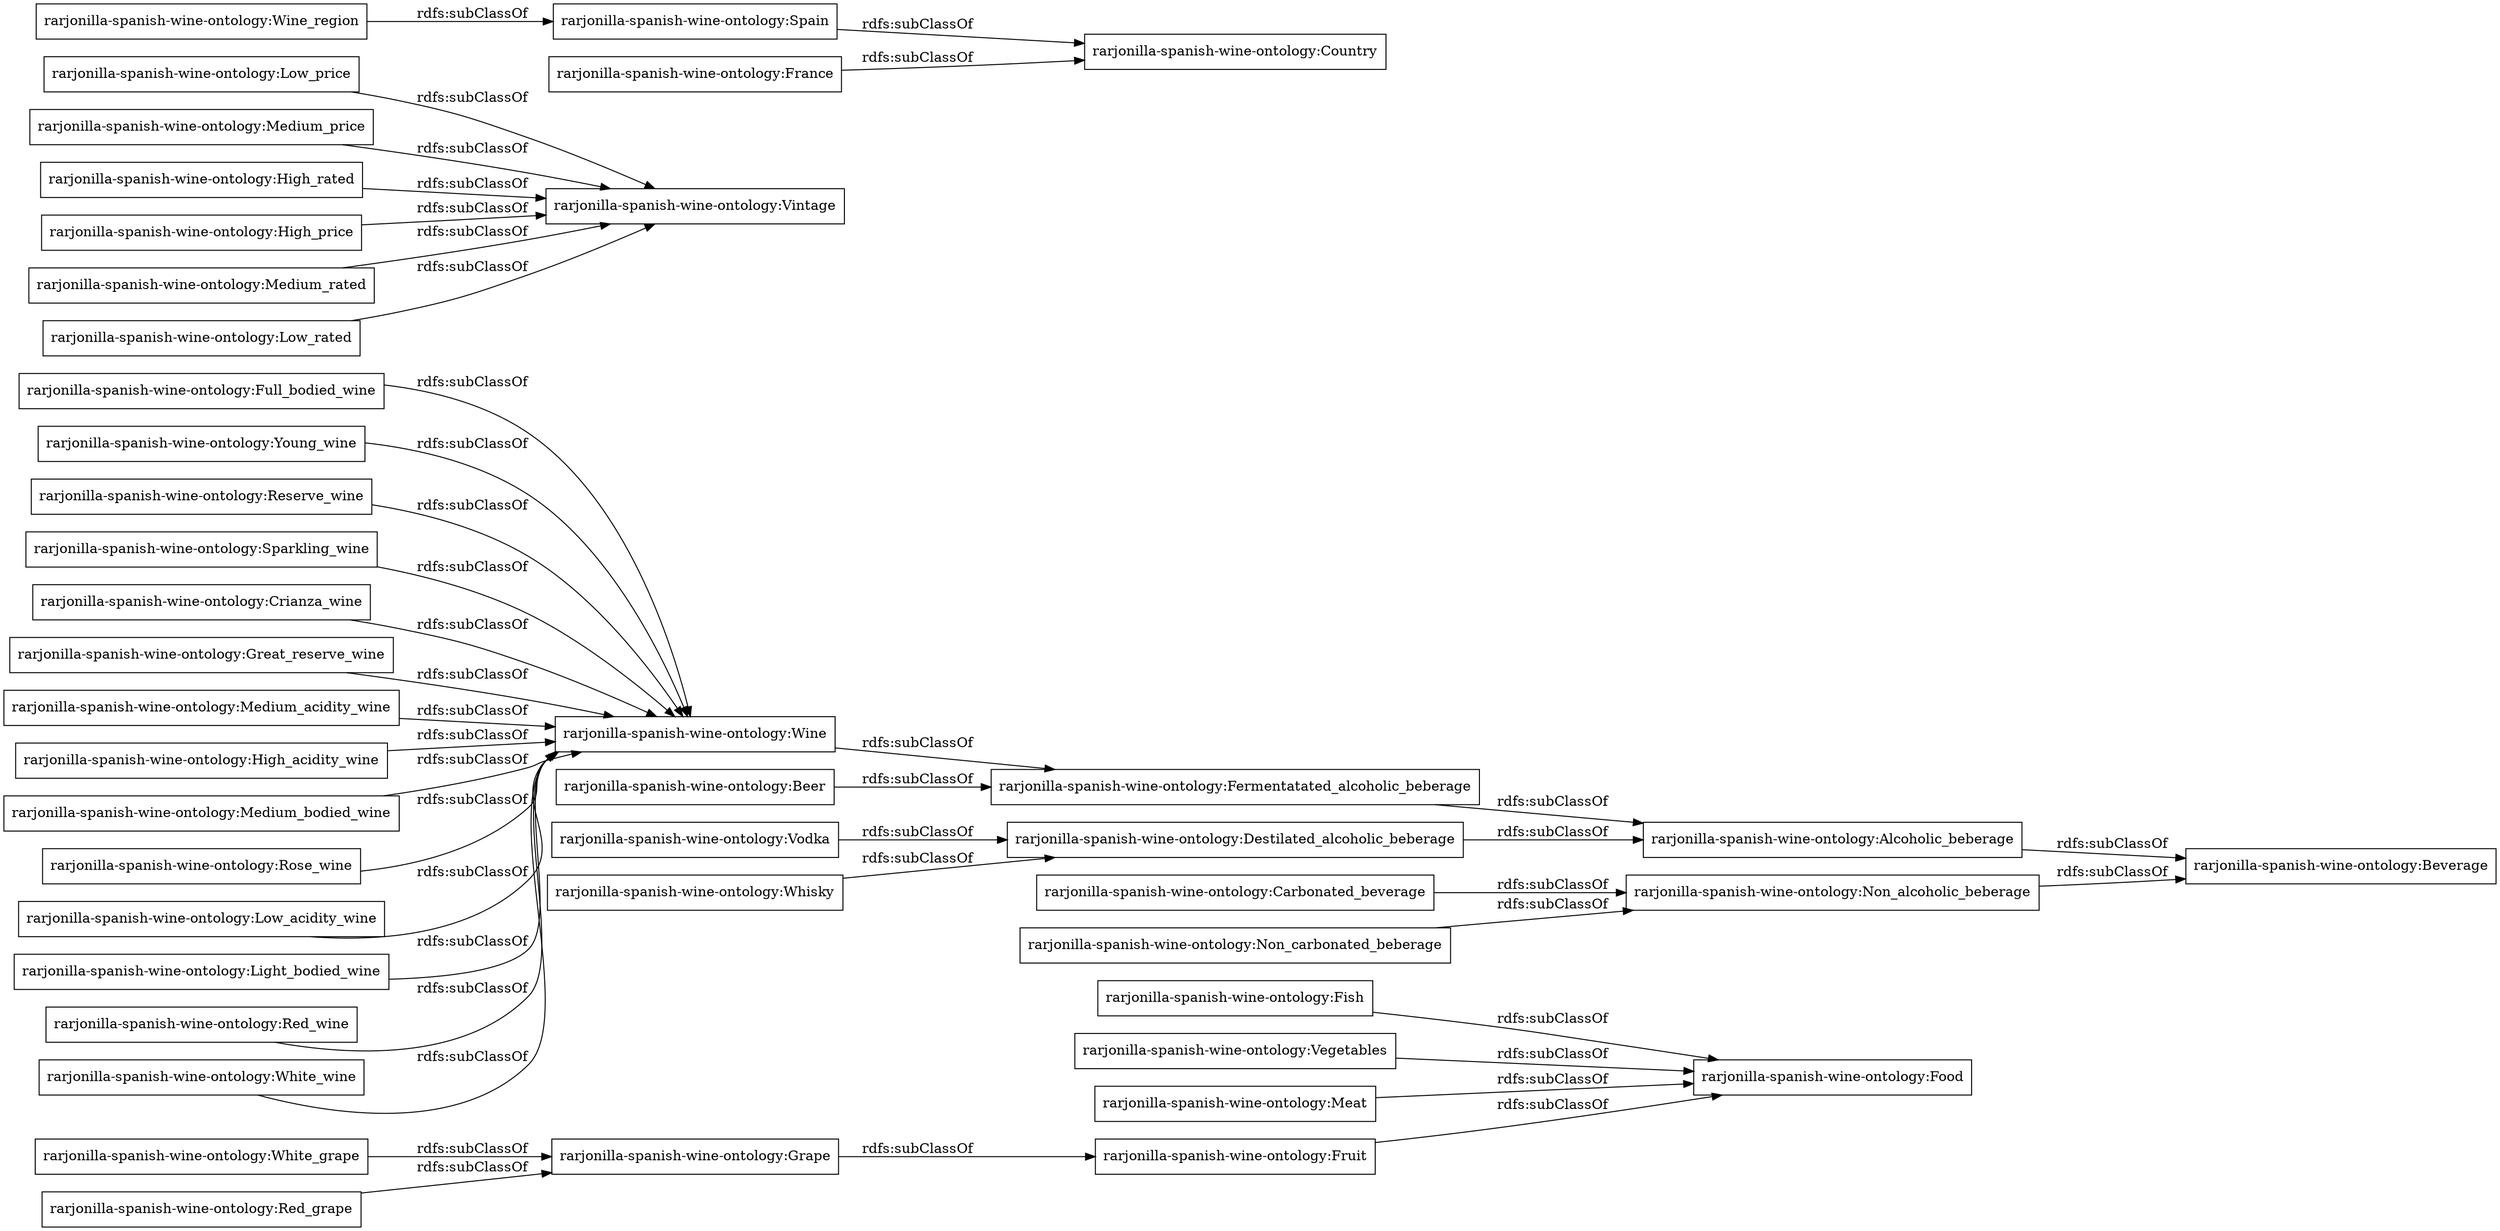 digraph ar2dtool_diagram { 
rankdir=LR;
size="1000"
node [shape = rectangle, color="black"]; "rarjonilla-spanish-wine-ontology:Fruit" "rarjonilla-spanish-wine-ontology:Full_bodied_wine" "rarjonilla-spanish-wine-ontology:Low_price" "rarjonilla-spanish-wine-ontology:Medium_price" "rarjonilla-spanish-wine-ontology:Fish" "rarjonilla-spanish-wine-ontology:Wine_region" "rarjonilla-spanish-wine-ontology:Young_wine" "rarjonilla-spanish-wine-ontology:Whisky" "rarjonilla-spanish-wine-ontology:Destilated_alcoholic_beberage" "rarjonilla-spanish-wine-ontology:Reserve_wine" "rarjonilla-spanish-wine-ontology:Non_carbonated_beberage" "rarjonilla-spanish-wine-ontology:Sparkling_wine" "rarjonilla-spanish-wine-ontology:Crianza_wine" "rarjonilla-spanish-wine-ontology:Great_reserve_wine" "rarjonilla-spanish-wine-ontology:Medium_acidity_wine" "rarjonilla-spanish-wine-ontology:France" "rarjonilla-spanish-wine-ontology:Vintage" "rarjonilla-spanish-wine-ontology:Alcoholic_beberage" "rarjonilla-spanish-wine-ontology:High_acidity_wine" "rarjonilla-spanish-wine-ontology:White_grape" "rarjonilla-spanish-wine-ontology:Grape" "rarjonilla-spanish-wine-ontology:Medium_bodied_wine" "rarjonilla-spanish-wine-ontology:Vegetables" "rarjonilla-spanish-wine-ontology:Wine" "rarjonilla-spanish-wine-ontology:High_rated" "rarjonilla-spanish-wine-ontology:High_price" "rarjonilla-spanish-wine-ontology:Spain" "rarjonilla-spanish-wine-ontology:Beer" "rarjonilla-spanish-wine-ontology:Country" "rarjonilla-spanish-wine-ontology:Beverage" "rarjonilla-spanish-wine-ontology:Food" "rarjonilla-spanish-wine-ontology:Red_grape" "rarjonilla-spanish-wine-ontology:Meat" "rarjonilla-spanish-wine-ontology:Carbonated_beverage" "rarjonilla-spanish-wine-ontology:Rose_wine" "rarjonilla-spanish-wine-ontology:Low_acidity_wine" "rarjonilla-spanish-wine-ontology:Light_bodied_wine" "rarjonilla-spanish-wine-ontology:Red_wine" "rarjonilla-spanish-wine-ontology:Medium_rated" "rarjonilla-spanish-wine-ontology:Non_alcoholic_beberage" "rarjonilla-spanish-wine-ontology:Fermentatated_alcoholic_beberage" "rarjonilla-spanish-wine-ontology:Vodka" "rarjonilla-spanish-wine-ontology:White_wine" "rarjonilla-spanish-wine-ontology:Low_rated" ; /*classes style*/
	"rarjonilla-spanish-wine-ontology:Reserve_wine" -> "rarjonilla-spanish-wine-ontology:Wine" [ label = "rdfs:subClassOf" ];
	"rarjonilla-spanish-wine-ontology:Spain" -> "rarjonilla-spanish-wine-ontology:Country" [ label = "rdfs:subClassOf" ];
	"rarjonilla-spanish-wine-ontology:Low_price" -> "rarjonilla-spanish-wine-ontology:Vintage" [ label = "rdfs:subClassOf" ];
	"rarjonilla-spanish-wine-ontology:Medium_acidity_wine" -> "rarjonilla-spanish-wine-ontology:Wine" [ label = "rdfs:subClassOf" ];
	"rarjonilla-spanish-wine-ontology:Wine_region" -> "rarjonilla-spanish-wine-ontology:Spain" [ label = "rdfs:subClassOf" ];
	"rarjonilla-spanish-wine-ontology:High_price" -> "rarjonilla-spanish-wine-ontology:Vintage" [ label = "rdfs:subClassOf" ];
	"rarjonilla-spanish-wine-ontology:Crianza_wine" -> "rarjonilla-spanish-wine-ontology:Wine" [ label = "rdfs:subClassOf" ];
	"rarjonilla-spanish-wine-ontology:Young_wine" -> "rarjonilla-spanish-wine-ontology:Wine" [ label = "rdfs:subClassOf" ];
	"rarjonilla-spanish-wine-ontology:Non_alcoholic_beberage" -> "rarjonilla-spanish-wine-ontology:Beverage" [ label = "rdfs:subClassOf" ];
	"rarjonilla-spanish-wine-ontology:Medium_rated" -> "rarjonilla-spanish-wine-ontology:Vintage" [ label = "rdfs:subClassOf" ];
	"rarjonilla-spanish-wine-ontology:Full_bodied_wine" -> "rarjonilla-spanish-wine-ontology:Wine" [ label = "rdfs:subClassOf" ];
	"rarjonilla-spanish-wine-ontology:Rose_wine" -> "rarjonilla-spanish-wine-ontology:Wine" [ label = "rdfs:subClassOf" ];
	"rarjonilla-spanish-wine-ontology:Low_acidity_wine" -> "rarjonilla-spanish-wine-ontology:Wine" [ label = "rdfs:subClassOf" ];
	"rarjonilla-spanish-wine-ontology:Beer" -> "rarjonilla-spanish-wine-ontology:Fermentatated_alcoholic_beberage" [ label = "rdfs:subClassOf" ];
	"rarjonilla-spanish-wine-ontology:Wine" -> "rarjonilla-spanish-wine-ontology:Fermentatated_alcoholic_beberage" [ label = "rdfs:subClassOf" ];
	"rarjonilla-spanish-wine-ontology:Fruit" -> "rarjonilla-spanish-wine-ontology:Food" [ label = "rdfs:subClassOf" ];
	"rarjonilla-spanish-wine-ontology:Grape" -> "rarjonilla-spanish-wine-ontology:Fruit" [ label = "rdfs:subClassOf" ];
	"rarjonilla-spanish-wine-ontology:Sparkling_wine" -> "rarjonilla-spanish-wine-ontology:Wine" [ label = "rdfs:subClassOf" ];
	"rarjonilla-spanish-wine-ontology:Great_reserve_wine" -> "rarjonilla-spanish-wine-ontology:Wine" [ label = "rdfs:subClassOf" ];
	"rarjonilla-spanish-wine-ontology:France" -> "rarjonilla-spanish-wine-ontology:Country" [ label = "rdfs:subClassOf" ];
	"rarjonilla-spanish-wine-ontology:Red_wine" -> "rarjonilla-spanish-wine-ontology:Wine" [ label = "rdfs:subClassOf" ];
	"rarjonilla-spanish-wine-ontology:Fish" -> "rarjonilla-spanish-wine-ontology:Food" [ label = "rdfs:subClassOf" ];
	"rarjonilla-spanish-wine-ontology:High_acidity_wine" -> "rarjonilla-spanish-wine-ontology:Wine" [ label = "rdfs:subClassOf" ];
	"rarjonilla-spanish-wine-ontology:Vodka" -> "rarjonilla-spanish-wine-ontology:Destilated_alcoholic_beberage" [ label = "rdfs:subClassOf" ];
	"rarjonilla-spanish-wine-ontology:Light_bodied_wine" -> "rarjonilla-spanish-wine-ontology:Wine" [ label = "rdfs:subClassOf" ];
	"rarjonilla-spanish-wine-ontology:Destilated_alcoholic_beberage" -> "rarjonilla-spanish-wine-ontology:Alcoholic_beberage" [ label = "rdfs:subClassOf" ];
	"rarjonilla-spanish-wine-ontology:Low_rated" -> "rarjonilla-spanish-wine-ontology:Vintage" [ label = "rdfs:subClassOf" ];
	"rarjonilla-spanish-wine-ontology:White_wine" -> "rarjonilla-spanish-wine-ontology:Wine" [ label = "rdfs:subClassOf" ];
	"rarjonilla-spanish-wine-ontology:High_rated" -> "rarjonilla-spanish-wine-ontology:Vintage" [ label = "rdfs:subClassOf" ];
	"rarjonilla-spanish-wine-ontology:Vegetables" -> "rarjonilla-spanish-wine-ontology:Food" [ label = "rdfs:subClassOf" ];
	"rarjonilla-spanish-wine-ontology:Medium_bodied_wine" -> "rarjonilla-spanish-wine-ontology:Wine" [ label = "rdfs:subClassOf" ];
	"rarjonilla-spanish-wine-ontology:Whisky" -> "rarjonilla-spanish-wine-ontology:Destilated_alcoholic_beberage" [ label = "rdfs:subClassOf" ];
	"rarjonilla-spanish-wine-ontology:Medium_price" -> "rarjonilla-spanish-wine-ontology:Vintage" [ label = "rdfs:subClassOf" ];
	"rarjonilla-spanish-wine-ontology:Carbonated_beverage" -> "rarjonilla-spanish-wine-ontology:Non_alcoholic_beberage" [ label = "rdfs:subClassOf" ];
	"rarjonilla-spanish-wine-ontology:Red_grape" -> "rarjonilla-spanish-wine-ontology:Grape" [ label = "rdfs:subClassOf" ];
	"rarjonilla-spanish-wine-ontology:Fermentatated_alcoholic_beberage" -> "rarjonilla-spanish-wine-ontology:Alcoholic_beberage" [ label = "rdfs:subClassOf" ];
	"rarjonilla-spanish-wine-ontology:Meat" -> "rarjonilla-spanish-wine-ontology:Food" [ label = "rdfs:subClassOf" ];
	"rarjonilla-spanish-wine-ontology:Alcoholic_beberage" -> "rarjonilla-spanish-wine-ontology:Beverage" [ label = "rdfs:subClassOf" ];
	"rarjonilla-spanish-wine-ontology:Non_carbonated_beberage" -> "rarjonilla-spanish-wine-ontology:Non_alcoholic_beberage" [ label = "rdfs:subClassOf" ];
	"rarjonilla-spanish-wine-ontology:White_grape" -> "rarjonilla-spanish-wine-ontology:Grape" [ label = "rdfs:subClassOf" ];

}
